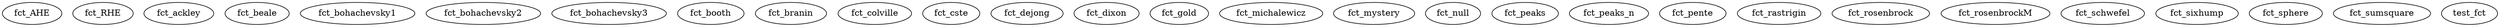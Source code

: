 /* Created by mdot for Matlab */
digraph m2html {

  fct_AHE [URL="fct_AHE.html"];
  fct_RHE [URL="fct_RHE.html"];
  fct_ackley [URL="fct_ackley.html"];
  fct_beale [URL="fct_beale.html"];
  fct_bohachevsky1 [URL="fct_bohachevsky1.html"];
  fct_bohachevsky2 [URL="fct_bohachevsky2.html"];
  fct_bohachevsky3 [URL="fct_bohachevsky3.html"];
  fct_booth [URL="fct_booth.html"];
  fct_branin [URL="fct_branin.html"];
  fct_colville [URL="fct_colville.html"];
  fct_cste [URL="fct_cste.html"];
  fct_dejong [URL="fct_dejong.html"];
  fct_dixon [URL="fct_dixon.html"];
  fct_gold [URL="fct_gold.html"];
  fct_michalewicz [URL="fct_michalewicz.html"];
  fct_mystery [URL="fct_mystery.html"];
  fct_null [URL="fct_null.html"];
  fct_peaks [URL="fct_peaks.html"];
  fct_peaks_n [URL="fct_peaks_n.html"];
  fct_pente [URL="fct_pente.html"];
  fct_rastrigin [URL="fct_rastrigin.html"];
  fct_rosenbrock [URL="fct_rosenbrock.html"];
  fct_rosenbrockM [URL="fct_rosenbrockM.html"];
  fct_schwefel [URL="fct_schwefel.html"];
  fct_sixhump [URL="fct_sixhump.html"];
  fct_sphere [URL="fct_sphere.html"];
  fct_sumsquare [URL="fct_sumsquare.html"];
  test_fct [URL="test_fct.html"];
}